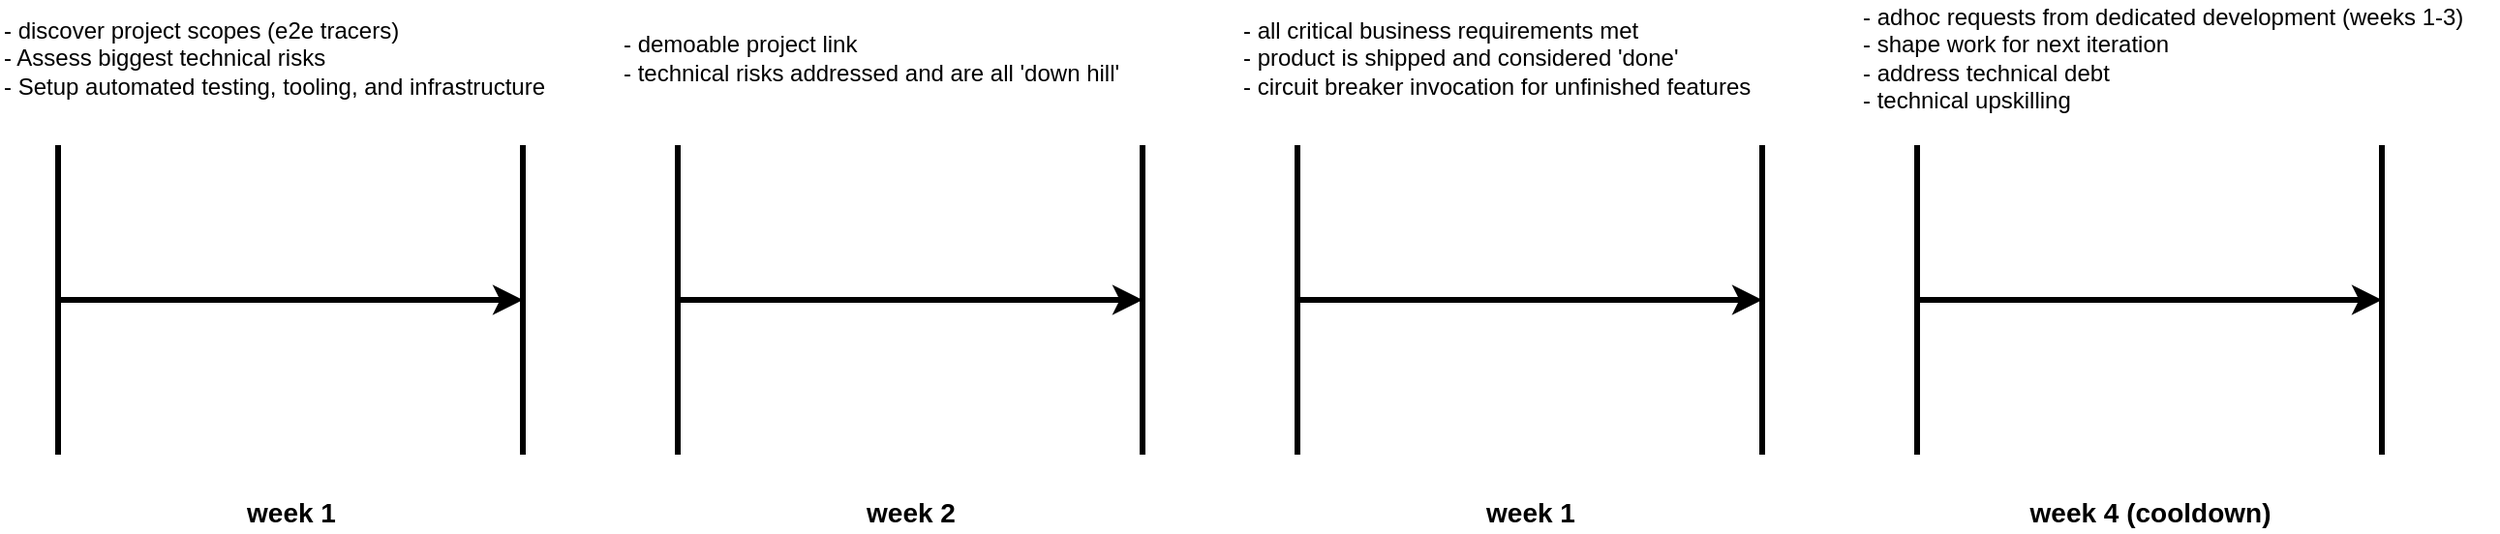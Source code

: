 <mxfile version="14.1.8" type="device"><diagram id="NxOy9XSIEj0oPdGyQOiU" name="Page-1"><mxGraphModel dx="538" dy="315" grid="1" gridSize="10" guides="1" tooltips="1" connect="1" arrows="1" fold="1" page="1" pageScale="1" pageWidth="1600" pageHeight="900" math="0" shadow="0"><root><mxCell id="0"/><mxCell id="1" parent="0"/><mxCell id="1OnR_VjuGT_xUofKxZ0c-1" value="" style="endArrow=none;html=1;strokeWidth=3;" edge="1" parent="1"><mxGeometry width="50" height="50" relative="1" as="geometry"><mxPoint x="160" y="400" as="sourcePoint"/><mxPoint x="160" y="240" as="targetPoint"/><Array as="points"><mxPoint x="160" y="330"/></Array></mxGeometry></mxCell><mxCell id="1OnR_VjuGT_xUofKxZ0c-2" value="" style="endArrow=none;html=1;strokeWidth=3;" edge="1" parent="1"><mxGeometry width="50" height="50" relative="1" as="geometry"><mxPoint x="400" y="400" as="sourcePoint"/><mxPoint x="400" y="240" as="targetPoint"/><Array as="points"><mxPoint x="400" y="330"/></Array></mxGeometry></mxCell><mxCell id="1OnR_VjuGT_xUofKxZ0c-6" value="week 1" style="text;html=1;align=center;verticalAlign=middle;resizable=0;points=[];autosize=1;fontSize=14;fontStyle=1" vertex="1" parent="1"><mxGeometry x="250" y="420" width="60" height="20" as="geometry"/></mxCell><mxCell id="1OnR_VjuGT_xUofKxZ0c-7" value="" style="endArrow=classic;html=1;strokeWidth=3;" edge="1" parent="1"><mxGeometry width="50" height="50" relative="1" as="geometry"><mxPoint x="160" y="320" as="sourcePoint"/><mxPoint x="400" y="320" as="targetPoint"/></mxGeometry></mxCell><mxCell id="1OnR_VjuGT_xUofKxZ0c-8" value="&lt;div&gt;&lt;span&gt;- discover project scopes (e2e tracers)&lt;/span&gt;&lt;/div&gt;&lt;div&gt;&lt;span&gt;- Assess biggest technical risks&lt;/span&gt;&lt;/div&gt;&lt;div&gt;&lt;span&gt;- Setup automated testing, tooling, and infrastructure&lt;/span&gt;&lt;/div&gt;" style="text;html=1;align=left;verticalAlign=middle;resizable=0;points=[];autosize=1;" vertex="1" parent="1"><mxGeometry x="130" y="170" width="300" height="50" as="geometry"/></mxCell><mxCell id="1OnR_VjuGT_xUofKxZ0c-9" value="" style="endArrow=none;html=1;strokeWidth=3;" edge="1" parent="1"><mxGeometry width="50" height="50" relative="1" as="geometry"><mxPoint x="480" y="400" as="sourcePoint"/><mxPoint x="480" y="240" as="targetPoint"/><Array as="points"><mxPoint x="480" y="330"/></Array></mxGeometry></mxCell><mxCell id="1OnR_VjuGT_xUofKxZ0c-10" value="" style="endArrow=none;html=1;strokeWidth=3;" edge="1" parent="1"><mxGeometry width="50" height="50" relative="1" as="geometry"><mxPoint x="720" y="400" as="sourcePoint"/><mxPoint x="720" y="240" as="targetPoint"/><Array as="points"><mxPoint x="720" y="330"/></Array></mxGeometry></mxCell><mxCell id="1OnR_VjuGT_xUofKxZ0c-11" value="week 2" style="text;html=1;align=center;verticalAlign=middle;resizable=0;points=[];autosize=1;fontSize=14;fontStyle=1" vertex="1" parent="1"><mxGeometry x="570" y="420" width="60" height="20" as="geometry"/></mxCell><mxCell id="1OnR_VjuGT_xUofKxZ0c-12" value="" style="endArrow=classic;html=1;strokeWidth=3;" edge="1" parent="1"><mxGeometry width="50" height="50" relative="1" as="geometry"><mxPoint x="480" y="320" as="sourcePoint"/><mxPoint x="720" y="320" as="targetPoint"/></mxGeometry></mxCell><mxCell id="1OnR_VjuGT_xUofKxZ0c-13" value="&lt;div&gt;&lt;span&gt;- demoable project link&amp;nbsp;&lt;/span&gt;&lt;/div&gt;&lt;div&gt;&lt;span&gt;- technical risks addressed and are all 'down hill'&lt;/span&gt;&lt;/div&gt;" style="text;html=1;align=left;verticalAlign=middle;resizable=0;points=[];autosize=1;" vertex="1" parent="1"><mxGeometry x="450" y="180" width="270" height="30" as="geometry"/></mxCell><mxCell id="1OnR_VjuGT_xUofKxZ0c-14" value="" style="endArrow=none;html=1;strokeWidth=3;" edge="1" parent="1"><mxGeometry width="50" height="50" relative="1" as="geometry"><mxPoint x="800" y="400" as="sourcePoint"/><mxPoint x="800" y="240" as="targetPoint"/><Array as="points"><mxPoint x="800" y="330"/></Array></mxGeometry></mxCell><mxCell id="1OnR_VjuGT_xUofKxZ0c-15" value="" style="endArrow=none;html=1;strokeWidth=3;" edge="1" parent="1"><mxGeometry width="50" height="50" relative="1" as="geometry"><mxPoint x="1040" y="400" as="sourcePoint"/><mxPoint x="1040" y="240" as="targetPoint"/><Array as="points"><mxPoint x="1040" y="330"/></Array></mxGeometry></mxCell><mxCell id="1OnR_VjuGT_xUofKxZ0c-16" value="week 1" style="text;html=1;align=center;verticalAlign=middle;resizable=0;points=[];autosize=1;fontSize=14;fontStyle=1" vertex="1" parent="1"><mxGeometry x="890" y="420" width="60" height="20" as="geometry"/></mxCell><mxCell id="1OnR_VjuGT_xUofKxZ0c-17" value="" style="endArrow=classic;html=1;strokeWidth=3;" edge="1" parent="1"><mxGeometry width="50" height="50" relative="1" as="geometry"><mxPoint x="800" y="320" as="sourcePoint"/><mxPoint x="1040" y="320" as="targetPoint"/></mxGeometry></mxCell><mxCell id="1OnR_VjuGT_xUofKxZ0c-18" value="&lt;div&gt;&lt;span&gt;- all critical business requirements met&lt;/span&gt;&lt;/div&gt;&lt;div&gt;&lt;span&gt;- product is shipped and considered 'done'&lt;/span&gt;&lt;/div&gt;&lt;div&gt;&lt;span&gt;- circuit breaker invocation for unfinished features&lt;/span&gt;&lt;/div&gt;" style="text;html=1;align=left;verticalAlign=middle;resizable=0;points=[];autosize=1;" vertex="1" parent="1"><mxGeometry x="770" y="170" width="280" height="50" as="geometry"/></mxCell><mxCell id="1OnR_VjuGT_xUofKxZ0c-19" value="" style="endArrow=none;html=1;strokeWidth=3;" edge="1" parent="1"><mxGeometry width="50" height="50" relative="1" as="geometry"><mxPoint x="1120" y="400" as="sourcePoint"/><mxPoint x="1120" y="240" as="targetPoint"/><Array as="points"><mxPoint x="1120" y="330"/></Array></mxGeometry></mxCell><mxCell id="1OnR_VjuGT_xUofKxZ0c-20" value="" style="endArrow=none;html=1;strokeWidth=3;" edge="1" parent="1"><mxGeometry width="50" height="50" relative="1" as="geometry"><mxPoint x="1360" y="400" as="sourcePoint"/><mxPoint x="1360" y="240" as="targetPoint"/><Array as="points"><mxPoint x="1360" y="330"/></Array></mxGeometry></mxCell><mxCell id="1OnR_VjuGT_xUofKxZ0c-21" value="week 4 (cooldown)" style="text;html=1;align=center;verticalAlign=middle;resizable=0;points=[];autosize=1;fontSize=14;fontStyle=1" vertex="1" parent="1"><mxGeometry x="1170" y="420" width="140" height="20" as="geometry"/></mxCell><mxCell id="1OnR_VjuGT_xUofKxZ0c-22" value="" style="endArrow=classic;html=1;strokeWidth=3;" edge="1" parent="1"><mxGeometry width="50" height="50" relative="1" as="geometry"><mxPoint x="1120" y="320" as="sourcePoint"/><mxPoint x="1360" y="320" as="targetPoint"/></mxGeometry></mxCell><mxCell id="1OnR_VjuGT_xUofKxZ0c-23" value="&lt;div&gt;&lt;span&gt;- adhoc requests from dedicated development (weeks 1-3)&lt;/span&gt;&lt;/div&gt;&lt;div&gt;&lt;span&gt;- shape work for next iteration&lt;/span&gt;&lt;/div&gt;&lt;div&gt;&lt;span&gt;- address technical debt&lt;/span&gt;&lt;/div&gt;&lt;div&gt;&lt;span&gt;- technical upskilling&lt;/span&gt;&lt;/div&gt;" style="text;html=1;align=left;verticalAlign=middle;resizable=0;points=[];autosize=1;" vertex="1" parent="1"><mxGeometry x="1090" y="165" width="330" height="60" as="geometry"/></mxCell></root></mxGraphModel></diagram></mxfile>